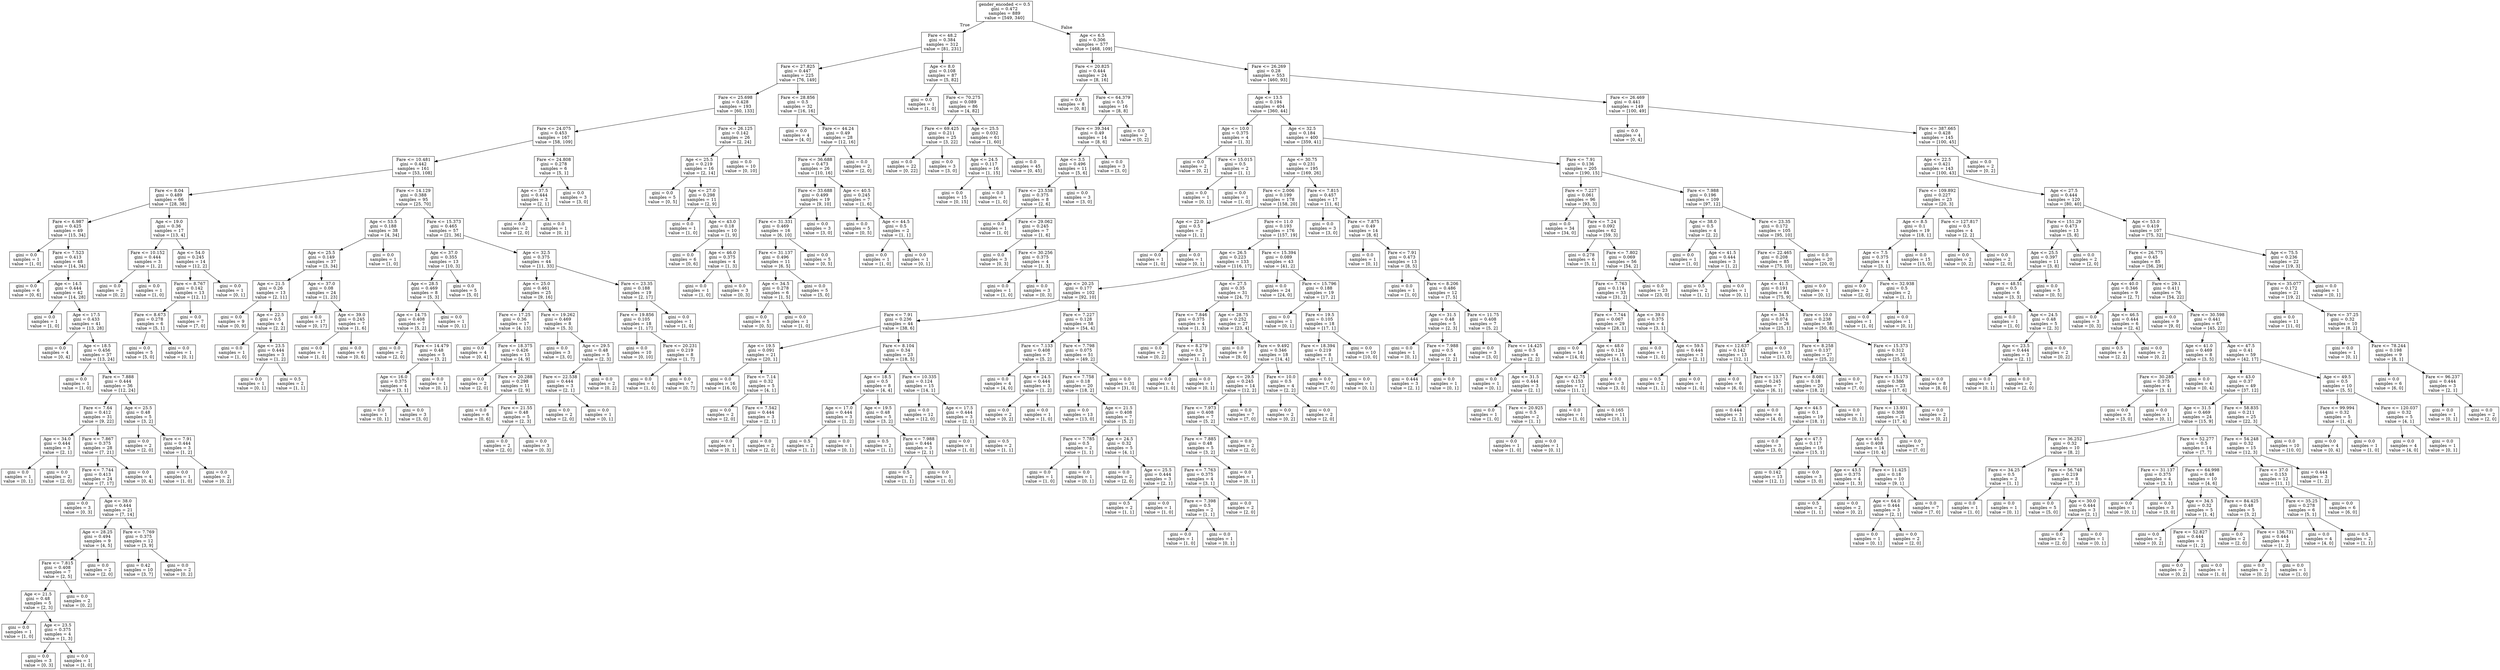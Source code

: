 digraph Tree {
node [shape=box] ;
0 [label="gender_encoded <= 0.5\ngini = 0.472\nsamples = 889\nvalue = [549, 340]"] ;
1 [label="Fare <= 48.2\ngini = 0.384\nsamples = 312\nvalue = [81, 231]"] ;
0 -> 1 [labeldistance=2.5, labelangle=45, headlabel="True"] ;
2 [label="Fare <= 27.825\ngini = 0.447\nsamples = 225\nvalue = [76, 149]"] ;
1 -> 2 ;
3 [label="Fare <= 25.698\ngini = 0.428\nsamples = 193\nvalue = [60, 133]"] ;
2 -> 3 ;
4 [label="Fare <= 24.075\ngini = 0.453\nsamples = 167\nvalue = [58, 109]"] ;
3 -> 4 ;
5 [label="Fare <= 10.481\ngini = 0.442\nsamples = 161\nvalue = [53, 108]"] ;
4 -> 5 ;
6 [label="Fare <= 8.04\ngini = 0.489\nsamples = 66\nvalue = [28, 38]"] ;
5 -> 6 ;
7 [label="Fare <= 6.987\ngini = 0.425\nsamples = 49\nvalue = [15, 34]"] ;
6 -> 7 ;
8 [label="gini = 0.0\nsamples = 1\nvalue = [1, 0]"] ;
7 -> 8 ;
9 [label="Fare <= 7.523\ngini = 0.413\nsamples = 48\nvalue = [14, 34]"] ;
7 -> 9 ;
10 [label="gini = 0.0\nsamples = 6\nvalue = [0, 6]"] ;
9 -> 10 ;
11 [label="Age <= 14.5\ngini = 0.444\nsamples = 42\nvalue = [14, 28]"] ;
9 -> 11 ;
12 [label="gini = 0.0\nsamples = 1\nvalue = [1, 0]"] ;
11 -> 12 ;
13 [label="Age <= 17.5\ngini = 0.433\nsamples = 41\nvalue = [13, 28]"] ;
11 -> 13 ;
14 [label="gini = 0.0\nsamples = 4\nvalue = [0, 4]"] ;
13 -> 14 ;
15 [label="Age <= 18.5\ngini = 0.456\nsamples = 37\nvalue = [13, 24]"] ;
13 -> 15 ;
16 [label="gini = 0.0\nsamples = 1\nvalue = [1, 0]"] ;
15 -> 16 ;
17 [label="Fare <= 7.888\ngini = 0.444\nsamples = 36\nvalue = [12, 24]"] ;
15 -> 17 ;
18 [label="Fare <= 7.64\ngini = 0.412\nsamples = 31\nvalue = [9, 22]"] ;
17 -> 18 ;
19 [label="Age <= 34.0\ngini = 0.444\nsamples = 3\nvalue = [2, 1]"] ;
18 -> 19 ;
20 [label="gini = 0.0\nsamples = 1\nvalue = [0, 1]"] ;
19 -> 20 ;
21 [label="gini = 0.0\nsamples = 2\nvalue = [2, 0]"] ;
19 -> 21 ;
22 [label="Fare <= 7.867\ngini = 0.375\nsamples = 28\nvalue = [7, 21]"] ;
18 -> 22 ;
23 [label="Fare <= 7.744\ngini = 0.413\nsamples = 24\nvalue = [7, 17]"] ;
22 -> 23 ;
24 [label="gini = 0.0\nsamples = 3\nvalue = [0, 3]"] ;
23 -> 24 ;
25 [label="Age <= 38.0\ngini = 0.444\nsamples = 21\nvalue = [7, 14]"] ;
23 -> 25 ;
26 [label="Age <= 28.25\ngini = 0.494\nsamples = 9\nvalue = [4, 5]"] ;
25 -> 26 ;
27 [label="Fare <= 7.815\ngini = 0.408\nsamples = 7\nvalue = [2, 5]"] ;
26 -> 27 ;
28 [label="Age <= 21.5\ngini = 0.48\nsamples = 5\nvalue = [2, 3]"] ;
27 -> 28 ;
29 [label="gini = 0.0\nsamples = 1\nvalue = [1, 0]"] ;
28 -> 29 ;
30 [label="Age <= 23.5\ngini = 0.375\nsamples = 4\nvalue = [1, 3]"] ;
28 -> 30 ;
31 [label="gini = 0.0\nsamples = 3\nvalue = [0, 3]"] ;
30 -> 31 ;
32 [label="gini = 0.0\nsamples = 1\nvalue = [1, 0]"] ;
30 -> 32 ;
33 [label="gini = 0.0\nsamples = 2\nvalue = [0, 2]"] ;
27 -> 33 ;
34 [label="gini = 0.0\nsamples = 2\nvalue = [2, 0]"] ;
26 -> 34 ;
35 [label="Fare <= 7.769\ngini = 0.375\nsamples = 12\nvalue = [3, 9]"] ;
25 -> 35 ;
36 [label="gini = 0.42\nsamples = 10\nvalue = [3, 7]"] ;
35 -> 36 ;
37 [label="gini = 0.0\nsamples = 2\nvalue = [0, 2]"] ;
35 -> 37 ;
38 [label="gini = 0.0\nsamples = 4\nvalue = [0, 4]"] ;
22 -> 38 ;
39 [label="Age <= 25.5\ngini = 0.48\nsamples = 5\nvalue = [3, 2]"] ;
17 -> 39 ;
40 [label="gini = 0.0\nsamples = 2\nvalue = [2, 0]"] ;
39 -> 40 ;
41 [label="Fare <= 7.91\ngini = 0.444\nsamples = 3\nvalue = [1, 2]"] ;
39 -> 41 ;
42 [label="gini = 0.0\nsamples = 1\nvalue = [1, 0]"] ;
41 -> 42 ;
43 [label="gini = 0.0\nsamples = 2\nvalue = [0, 2]"] ;
41 -> 43 ;
44 [label="Age <= 19.0\ngini = 0.36\nsamples = 17\nvalue = [13, 4]"] ;
6 -> 44 ;
45 [label="Fare <= 10.152\ngini = 0.444\nsamples = 3\nvalue = [1, 2]"] ;
44 -> 45 ;
46 [label="gini = 0.0\nsamples = 2\nvalue = [0, 2]"] ;
45 -> 46 ;
47 [label="gini = 0.0\nsamples = 1\nvalue = [1, 0]"] ;
45 -> 47 ;
48 [label="Age <= 54.0\ngini = 0.245\nsamples = 14\nvalue = [12, 2]"] ;
44 -> 48 ;
49 [label="Fare <= 8.767\ngini = 0.142\nsamples = 13\nvalue = [12, 1]"] ;
48 -> 49 ;
50 [label="Fare <= 8.673\ngini = 0.278\nsamples = 6\nvalue = [5, 1]"] ;
49 -> 50 ;
51 [label="gini = 0.0\nsamples = 5\nvalue = [5, 0]"] ;
50 -> 51 ;
52 [label="gini = 0.0\nsamples = 1\nvalue = [0, 1]"] ;
50 -> 52 ;
53 [label="gini = 0.0\nsamples = 7\nvalue = [7, 0]"] ;
49 -> 53 ;
54 [label="gini = 0.0\nsamples = 1\nvalue = [0, 1]"] ;
48 -> 54 ;
55 [label="Fare <= 14.129\ngini = 0.388\nsamples = 95\nvalue = [25, 70]"] ;
5 -> 55 ;
56 [label="Age <= 53.5\ngini = 0.188\nsamples = 38\nvalue = [4, 34]"] ;
55 -> 56 ;
57 [label="Age <= 25.5\ngini = 0.149\nsamples = 37\nvalue = [3, 34]"] ;
56 -> 57 ;
58 [label="Age <= 21.5\ngini = 0.26\nsamples = 13\nvalue = [2, 11]"] ;
57 -> 58 ;
59 [label="gini = 0.0\nsamples = 9\nvalue = [0, 9]"] ;
58 -> 59 ;
60 [label="Age <= 22.5\ngini = 0.5\nsamples = 4\nvalue = [2, 2]"] ;
58 -> 60 ;
61 [label="gini = 0.0\nsamples = 1\nvalue = [1, 0]"] ;
60 -> 61 ;
62 [label="Age <= 23.5\ngini = 0.444\nsamples = 3\nvalue = [1, 2]"] ;
60 -> 62 ;
63 [label="gini = 0.0\nsamples = 1\nvalue = [0, 1]"] ;
62 -> 63 ;
64 [label="gini = 0.5\nsamples = 2\nvalue = [1, 1]"] ;
62 -> 64 ;
65 [label="Age <= 37.0\ngini = 0.08\nsamples = 24\nvalue = [1, 23]"] ;
57 -> 65 ;
66 [label="gini = 0.0\nsamples = 17\nvalue = [0, 17]"] ;
65 -> 66 ;
67 [label="Age <= 39.0\ngini = 0.245\nsamples = 7\nvalue = [1, 6]"] ;
65 -> 67 ;
68 [label="gini = 0.0\nsamples = 1\nvalue = [1, 0]"] ;
67 -> 68 ;
69 [label="gini = 0.0\nsamples = 6\nvalue = [0, 6]"] ;
67 -> 69 ;
70 [label="gini = 0.0\nsamples = 1\nvalue = [1, 0]"] ;
56 -> 70 ;
71 [label="Fare <= 15.373\ngini = 0.465\nsamples = 57\nvalue = [21, 36]"] ;
55 -> 71 ;
72 [label="Age <= 37.0\ngini = 0.355\nsamples = 13\nvalue = [10, 3]"] ;
71 -> 72 ;
73 [label="Age <= 28.5\ngini = 0.469\nsamples = 8\nvalue = [5, 3]"] ;
72 -> 73 ;
74 [label="Age <= 14.75\ngini = 0.408\nsamples = 7\nvalue = [5, 2]"] ;
73 -> 74 ;
75 [label="gini = 0.0\nsamples = 2\nvalue = [2, 0]"] ;
74 -> 75 ;
76 [label="Fare <= 14.479\ngini = 0.48\nsamples = 5\nvalue = [3, 2]"] ;
74 -> 76 ;
77 [label="Age <= 16.0\ngini = 0.375\nsamples = 4\nvalue = [3, 1]"] ;
76 -> 77 ;
78 [label="gini = 0.0\nsamples = 1\nvalue = [0, 1]"] ;
77 -> 78 ;
79 [label="gini = 0.0\nsamples = 3\nvalue = [3, 0]"] ;
77 -> 79 ;
80 [label="gini = 0.0\nsamples = 1\nvalue = [0, 1]"] ;
76 -> 80 ;
81 [label="gini = 0.0\nsamples = 1\nvalue = [0, 1]"] ;
73 -> 81 ;
82 [label="gini = 0.0\nsamples = 5\nvalue = [5, 0]"] ;
72 -> 82 ;
83 [label="Age <= 32.5\ngini = 0.375\nsamples = 44\nvalue = [11, 33]"] ;
71 -> 83 ;
84 [label="Age <= 25.0\ngini = 0.461\nsamples = 25\nvalue = [9, 16]"] ;
83 -> 84 ;
85 [label="Fare <= 17.25\ngini = 0.36\nsamples = 17\nvalue = [4, 13]"] ;
84 -> 85 ;
86 [label="gini = 0.0\nsamples = 4\nvalue = [0, 4]"] ;
85 -> 86 ;
87 [label="Fare <= 18.375\ngini = 0.426\nsamples = 13\nvalue = [4, 9]"] ;
85 -> 87 ;
88 [label="gini = 0.0\nsamples = 2\nvalue = [2, 0]"] ;
87 -> 88 ;
89 [label="Fare <= 20.288\ngini = 0.298\nsamples = 11\nvalue = [2, 9]"] ;
87 -> 89 ;
90 [label="gini = 0.0\nsamples = 6\nvalue = [0, 6]"] ;
89 -> 90 ;
91 [label="Fare <= 21.55\ngini = 0.48\nsamples = 5\nvalue = [2, 3]"] ;
89 -> 91 ;
92 [label="gini = 0.0\nsamples = 2\nvalue = [2, 0]"] ;
91 -> 92 ;
93 [label="gini = 0.0\nsamples = 3\nvalue = [0, 3]"] ;
91 -> 93 ;
94 [label="Fare <= 19.262\ngini = 0.469\nsamples = 8\nvalue = [5, 3]"] ;
84 -> 94 ;
95 [label="gini = 0.0\nsamples = 3\nvalue = [3, 0]"] ;
94 -> 95 ;
96 [label="Age <= 29.5\ngini = 0.48\nsamples = 5\nvalue = [2, 3]"] ;
94 -> 96 ;
97 [label="Fare <= 22.538\ngini = 0.444\nsamples = 3\nvalue = [2, 1]"] ;
96 -> 97 ;
98 [label="gini = 0.0\nsamples = 2\nvalue = [2, 0]"] ;
97 -> 98 ;
99 [label="gini = 0.0\nsamples = 1\nvalue = [0, 1]"] ;
97 -> 99 ;
100 [label="gini = 0.0\nsamples = 2\nvalue = [0, 2]"] ;
96 -> 100 ;
101 [label="Fare <= 23.35\ngini = 0.188\nsamples = 19\nvalue = [2, 17]"] ;
83 -> 101 ;
102 [label="Fare <= 19.856\ngini = 0.105\nsamples = 18\nvalue = [1, 17]"] ;
101 -> 102 ;
103 [label="gini = 0.0\nsamples = 10\nvalue = [0, 10]"] ;
102 -> 103 ;
104 [label="Fare <= 20.231\ngini = 0.219\nsamples = 8\nvalue = [1, 7]"] ;
102 -> 104 ;
105 [label="gini = 0.0\nsamples = 1\nvalue = [1, 0]"] ;
104 -> 105 ;
106 [label="gini = 0.0\nsamples = 7\nvalue = [0, 7]"] ;
104 -> 106 ;
107 [label="gini = 0.0\nsamples = 1\nvalue = [1, 0]"] ;
101 -> 107 ;
108 [label="Fare <= 24.808\ngini = 0.278\nsamples = 6\nvalue = [5, 1]"] ;
4 -> 108 ;
109 [label="Age <= 37.5\ngini = 0.444\nsamples = 3\nvalue = [2, 1]"] ;
108 -> 109 ;
110 [label="gini = 0.0\nsamples = 2\nvalue = [2, 0]"] ;
109 -> 110 ;
111 [label="gini = 0.0\nsamples = 1\nvalue = [0, 1]"] ;
109 -> 111 ;
112 [label="gini = 0.0\nsamples = 3\nvalue = [3, 0]"] ;
108 -> 112 ;
113 [label="Fare <= 26.125\ngini = 0.142\nsamples = 26\nvalue = [2, 24]"] ;
3 -> 113 ;
114 [label="Age <= 25.5\ngini = 0.219\nsamples = 16\nvalue = [2, 14]"] ;
113 -> 114 ;
115 [label="gini = 0.0\nsamples = 5\nvalue = [0, 5]"] ;
114 -> 115 ;
116 [label="Age <= 27.0\ngini = 0.298\nsamples = 11\nvalue = [2, 9]"] ;
114 -> 116 ;
117 [label="gini = 0.0\nsamples = 1\nvalue = [1, 0]"] ;
116 -> 117 ;
118 [label="Age <= 43.0\ngini = 0.18\nsamples = 10\nvalue = [1, 9]"] ;
116 -> 118 ;
119 [label="gini = 0.0\nsamples = 6\nvalue = [0, 6]"] ;
118 -> 119 ;
120 [label="Age <= 46.0\ngini = 0.375\nsamples = 4\nvalue = [1, 3]"] ;
118 -> 120 ;
121 [label="gini = 0.0\nsamples = 1\nvalue = [1, 0]"] ;
120 -> 121 ;
122 [label="gini = 0.0\nsamples = 3\nvalue = [0, 3]"] ;
120 -> 122 ;
123 [label="gini = 0.0\nsamples = 10\nvalue = [0, 10]"] ;
113 -> 123 ;
124 [label="Fare <= 28.856\ngini = 0.5\nsamples = 32\nvalue = [16, 16]"] ;
2 -> 124 ;
125 [label="gini = 0.0\nsamples = 4\nvalue = [4, 0]"] ;
124 -> 125 ;
126 [label="Fare <= 44.24\ngini = 0.49\nsamples = 28\nvalue = [12, 16]"] ;
124 -> 126 ;
127 [label="Fare <= 36.688\ngini = 0.473\nsamples = 26\nvalue = [10, 16]"] ;
126 -> 127 ;
128 [label="Fare <= 33.688\ngini = 0.499\nsamples = 19\nvalue = [9, 10]"] ;
127 -> 128 ;
129 [label="Fare <= 31.331\ngini = 0.469\nsamples = 16\nvalue = [6, 10]"] ;
128 -> 129 ;
130 [label="Fare <= 31.137\ngini = 0.496\nsamples = 11\nvalue = [6, 5]"] ;
129 -> 130 ;
131 [label="Age <= 34.5\ngini = 0.278\nsamples = 6\nvalue = [1, 5]"] ;
130 -> 131 ;
132 [label="gini = 0.0\nsamples = 5\nvalue = [0, 5]"] ;
131 -> 132 ;
133 [label="gini = 0.0\nsamples = 1\nvalue = [1, 0]"] ;
131 -> 133 ;
134 [label="gini = 0.0\nsamples = 5\nvalue = [5, 0]"] ;
130 -> 134 ;
135 [label="gini = 0.0\nsamples = 5\nvalue = [0, 5]"] ;
129 -> 135 ;
136 [label="gini = 0.0\nsamples = 3\nvalue = [3, 0]"] ;
128 -> 136 ;
137 [label="Age <= 40.5\ngini = 0.245\nsamples = 7\nvalue = [1, 6]"] ;
127 -> 137 ;
138 [label="gini = 0.0\nsamples = 5\nvalue = [0, 5]"] ;
137 -> 138 ;
139 [label="Age <= 44.5\ngini = 0.5\nsamples = 2\nvalue = [1, 1]"] ;
137 -> 139 ;
140 [label="gini = 0.0\nsamples = 1\nvalue = [1, 0]"] ;
139 -> 140 ;
141 [label="gini = 0.0\nsamples = 1\nvalue = [0, 1]"] ;
139 -> 141 ;
142 [label="gini = 0.0\nsamples = 2\nvalue = [2, 0]"] ;
126 -> 142 ;
143 [label="Age <= 8.0\ngini = 0.108\nsamples = 87\nvalue = [5, 82]"] ;
1 -> 143 ;
144 [label="gini = 0.0\nsamples = 1\nvalue = [1, 0]"] ;
143 -> 144 ;
145 [label="Fare <= 70.275\ngini = 0.089\nsamples = 86\nvalue = [4, 82]"] ;
143 -> 145 ;
146 [label="Fare <= 69.425\ngini = 0.211\nsamples = 25\nvalue = [3, 22]"] ;
145 -> 146 ;
147 [label="gini = 0.0\nsamples = 22\nvalue = [0, 22]"] ;
146 -> 147 ;
148 [label="gini = 0.0\nsamples = 3\nvalue = [3, 0]"] ;
146 -> 148 ;
149 [label="Age <= 25.5\ngini = 0.032\nsamples = 61\nvalue = [1, 60]"] ;
145 -> 149 ;
150 [label="Age <= 24.5\ngini = 0.117\nsamples = 16\nvalue = [1, 15]"] ;
149 -> 150 ;
151 [label="gini = 0.0\nsamples = 15\nvalue = [0, 15]"] ;
150 -> 151 ;
152 [label="gini = 0.0\nsamples = 1\nvalue = [1, 0]"] ;
150 -> 152 ;
153 [label="gini = 0.0\nsamples = 45\nvalue = [0, 45]"] ;
149 -> 153 ;
154 [label="Age <= 6.5\ngini = 0.306\nsamples = 577\nvalue = [468, 109]"] ;
0 -> 154 [labeldistance=2.5, labelangle=-45, headlabel="False"] ;
155 [label="Fare <= 20.825\ngini = 0.444\nsamples = 24\nvalue = [8, 16]"] ;
154 -> 155 ;
156 [label="gini = 0.0\nsamples = 8\nvalue = [0, 8]"] ;
155 -> 156 ;
157 [label="Fare <= 64.379\ngini = 0.5\nsamples = 16\nvalue = [8, 8]"] ;
155 -> 157 ;
158 [label="Fare <= 39.344\ngini = 0.49\nsamples = 14\nvalue = [8, 6]"] ;
157 -> 158 ;
159 [label="Age <= 3.5\ngini = 0.496\nsamples = 11\nvalue = [5, 6]"] ;
158 -> 159 ;
160 [label="Fare <= 23.538\ngini = 0.375\nsamples = 8\nvalue = [2, 6]"] ;
159 -> 160 ;
161 [label="gini = 0.0\nsamples = 1\nvalue = [1, 0]"] ;
160 -> 161 ;
162 [label="Fare <= 29.062\ngini = 0.245\nsamples = 7\nvalue = [1, 6]"] ;
160 -> 162 ;
163 [label="gini = 0.0\nsamples = 3\nvalue = [0, 3]"] ;
162 -> 163 ;
164 [label="Fare <= 30.256\ngini = 0.375\nsamples = 4\nvalue = [1, 3]"] ;
162 -> 164 ;
165 [label="gini = 0.0\nsamples = 1\nvalue = [1, 0]"] ;
164 -> 165 ;
166 [label="gini = 0.0\nsamples = 3\nvalue = [0, 3]"] ;
164 -> 166 ;
167 [label="gini = 0.0\nsamples = 3\nvalue = [3, 0]"] ;
159 -> 167 ;
168 [label="gini = 0.0\nsamples = 3\nvalue = [3, 0]"] ;
158 -> 168 ;
169 [label="gini = 0.0\nsamples = 2\nvalue = [0, 2]"] ;
157 -> 169 ;
170 [label="Fare <= 26.269\ngini = 0.28\nsamples = 553\nvalue = [460, 93]"] ;
154 -> 170 ;
171 [label="Age <= 13.5\ngini = 0.194\nsamples = 404\nvalue = [360, 44]"] ;
170 -> 171 ;
172 [label="Age <= 10.0\ngini = 0.375\nsamples = 4\nvalue = [1, 3]"] ;
171 -> 172 ;
173 [label="gini = 0.0\nsamples = 2\nvalue = [0, 2]"] ;
172 -> 173 ;
174 [label="Fare <= 15.015\ngini = 0.5\nsamples = 2\nvalue = [1, 1]"] ;
172 -> 174 ;
175 [label="gini = 0.0\nsamples = 1\nvalue = [0, 1]"] ;
174 -> 175 ;
176 [label="gini = 0.0\nsamples = 1\nvalue = [1, 0]"] ;
174 -> 176 ;
177 [label="Age <= 32.5\ngini = 0.184\nsamples = 400\nvalue = [359, 41]"] ;
171 -> 177 ;
178 [label="Age <= 30.75\ngini = 0.231\nsamples = 195\nvalue = [169, 26]"] ;
177 -> 178 ;
179 [label="Fare <= 2.006\ngini = 0.199\nsamples = 178\nvalue = [158, 20]"] ;
178 -> 179 ;
180 [label="Age <= 22.0\ngini = 0.5\nsamples = 2\nvalue = [1, 1]"] ;
179 -> 180 ;
181 [label="gini = 0.0\nsamples = 1\nvalue = [1, 0]"] ;
180 -> 181 ;
182 [label="gini = 0.0\nsamples = 1\nvalue = [0, 1]"] ;
180 -> 182 ;
183 [label="Fare <= 11.0\ngini = 0.193\nsamples = 176\nvalue = [157, 19]"] ;
179 -> 183 ;
184 [label="Age <= 26.5\ngini = 0.223\nsamples = 133\nvalue = [116, 17]"] ;
183 -> 184 ;
185 [label="Age <= 20.25\ngini = 0.177\nsamples = 102\nvalue = [92, 10]"] ;
184 -> 185 ;
186 [label="Fare <= 7.91\ngini = 0.236\nsamples = 44\nvalue = [38, 6]"] ;
185 -> 186 ;
187 [label="Age <= 19.5\ngini = 0.091\nsamples = 21\nvalue = [20, 1]"] ;
186 -> 187 ;
188 [label="gini = 0.0\nsamples = 16\nvalue = [16, 0]"] ;
187 -> 188 ;
189 [label="Fare <= 7.14\ngini = 0.32\nsamples = 5\nvalue = [4, 1]"] ;
187 -> 189 ;
190 [label="gini = 0.0\nsamples = 2\nvalue = [2, 0]"] ;
189 -> 190 ;
191 [label="Fare <= 7.542\ngini = 0.444\nsamples = 3\nvalue = [2, 1]"] ;
189 -> 191 ;
192 [label="gini = 0.0\nsamples = 1\nvalue = [0, 1]"] ;
191 -> 192 ;
193 [label="gini = 0.0\nsamples = 2\nvalue = [2, 0]"] ;
191 -> 193 ;
194 [label="Fare <= 8.104\ngini = 0.34\nsamples = 23\nvalue = [18, 5]"] ;
186 -> 194 ;
195 [label="Age <= 18.5\ngini = 0.5\nsamples = 8\nvalue = [4, 4]"] ;
194 -> 195 ;
196 [label="Age <= 17.0\ngini = 0.444\nsamples = 3\nvalue = [1, 2]"] ;
195 -> 196 ;
197 [label="gini = 0.5\nsamples = 2\nvalue = [1, 1]"] ;
196 -> 197 ;
198 [label="gini = 0.0\nsamples = 1\nvalue = [0, 1]"] ;
196 -> 198 ;
199 [label="Age <= 19.5\ngini = 0.48\nsamples = 5\nvalue = [3, 2]"] ;
195 -> 199 ;
200 [label="gini = 0.5\nsamples = 2\nvalue = [1, 1]"] ;
199 -> 200 ;
201 [label="Fare <= 7.988\ngini = 0.444\nsamples = 3\nvalue = [2, 1]"] ;
199 -> 201 ;
202 [label="gini = 0.5\nsamples = 2\nvalue = [1, 1]"] ;
201 -> 202 ;
203 [label="gini = 0.0\nsamples = 1\nvalue = [1, 0]"] ;
201 -> 203 ;
204 [label="Fare <= 10.335\ngini = 0.124\nsamples = 15\nvalue = [14, 1]"] ;
194 -> 204 ;
205 [label="gini = 0.0\nsamples = 12\nvalue = [12, 0]"] ;
204 -> 205 ;
206 [label="Age <= 17.5\ngini = 0.444\nsamples = 3\nvalue = [2, 1]"] ;
204 -> 206 ;
207 [label="gini = 0.0\nsamples = 1\nvalue = [1, 0]"] ;
206 -> 207 ;
208 [label="gini = 0.5\nsamples = 2\nvalue = [1, 1]"] ;
206 -> 208 ;
209 [label="Fare <= 7.227\ngini = 0.128\nsamples = 58\nvalue = [54, 4]"] ;
185 -> 209 ;
210 [label="Fare <= 7.133\ngini = 0.408\nsamples = 7\nvalue = [5, 2]"] ;
209 -> 210 ;
211 [label="gini = 0.0\nsamples = 4\nvalue = [4, 0]"] ;
210 -> 211 ;
212 [label="Age <= 24.5\ngini = 0.444\nsamples = 3\nvalue = [1, 2]"] ;
210 -> 212 ;
213 [label="gini = 0.0\nsamples = 2\nvalue = [0, 2]"] ;
212 -> 213 ;
214 [label="gini = 0.0\nsamples = 1\nvalue = [1, 0]"] ;
212 -> 214 ;
215 [label="Fare <= 7.798\ngini = 0.075\nsamples = 51\nvalue = [49, 2]"] ;
209 -> 215 ;
216 [label="Fare <= 7.758\ngini = 0.18\nsamples = 20\nvalue = [18, 2]"] ;
215 -> 216 ;
217 [label="gini = 0.0\nsamples = 13\nvalue = [13, 0]"] ;
216 -> 217 ;
218 [label="Age <= 21.5\ngini = 0.408\nsamples = 7\nvalue = [5, 2]"] ;
216 -> 218 ;
219 [label="Fare <= 7.785\ngini = 0.5\nsamples = 2\nvalue = [1, 1]"] ;
218 -> 219 ;
220 [label="gini = 0.0\nsamples = 1\nvalue = [1, 0]"] ;
219 -> 220 ;
221 [label="gini = 0.0\nsamples = 1\nvalue = [0, 1]"] ;
219 -> 221 ;
222 [label="Age <= 24.5\ngini = 0.32\nsamples = 5\nvalue = [4, 1]"] ;
218 -> 222 ;
223 [label="gini = 0.0\nsamples = 2\nvalue = [2, 0]"] ;
222 -> 223 ;
224 [label="Age <= 25.5\ngini = 0.444\nsamples = 3\nvalue = [2, 1]"] ;
222 -> 224 ;
225 [label="gini = 0.5\nsamples = 2\nvalue = [1, 1]"] ;
224 -> 225 ;
226 [label="gini = 0.0\nsamples = 1\nvalue = [1, 0]"] ;
224 -> 226 ;
227 [label="gini = 0.0\nsamples = 31\nvalue = [31, 0]"] ;
215 -> 227 ;
228 [label="Age <= 27.5\ngini = 0.35\nsamples = 31\nvalue = [24, 7]"] ;
184 -> 228 ;
229 [label="Fare <= 7.846\ngini = 0.375\nsamples = 4\nvalue = [1, 3]"] ;
228 -> 229 ;
230 [label="gini = 0.0\nsamples = 2\nvalue = [0, 2]"] ;
229 -> 230 ;
231 [label="Fare <= 8.279\ngini = 0.5\nsamples = 2\nvalue = [1, 1]"] ;
229 -> 231 ;
232 [label="gini = 0.0\nsamples = 1\nvalue = [1, 0]"] ;
231 -> 232 ;
233 [label="gini = 0.0\nsamples = 1\nvalue = [0, 1]"] ;
231 -> 233 ;
234 [label="Age <= 28.75\ngini = 0.252\nsamples = 27\nvalue = [23, 4]"] ;
228 -> 234 ;
235 [label="gini = 0.0\nsamples = 9\nvalue = [9, 0]"] ;
234 -> 235 ;
236 [label="Fare <= 9.492\ngini = 0.346\nsamples = 18\nvalue = [14, 4]"] ;
234 -> 236 ;
237 [label="Age <= 29.5\ngini = 0.245\nsamples = 14\nvalue = [12, 2]"] ;
236 -> 237 ;
238 [label="Fare <= 7.973\ngini = 0.408\nsamples = 7\nvalue = [5, 2]"] ;
237 -> 238 ;
239 [label="Fare <= 7.885\ngini = 0.48\nsamples = 5\nvalue = [3, 2]"] ;
238 -> 239 ;
240 [label="Fare <= 7.763\ngini = 0.375\nsamples = 4\nvalue = [3, 1]"] ;
239 -> 240 ;
241 [label="Fare <= 7.398\ngini = 0.5\nsamples = 2\nvalue = [1, 1]"] ;
240 -> 241 ;
242 [label="gini = 0.0\nsamples = 1\nvalue = [1, 0]"] ;
241 -> 242 ;
243 [label="gini = 0.0\nsamples = 1\nvalue = [0, 1]"] ;
241 -> 243 ;
244 [label="gini = 0.0\nsamples = 2\nvalue = [2, 0]"] ;
240 -> 244 ;
245 [label="gini = 0.0\nsamples = 1\nvalue = [0, 1]"] ;
239 -> 245 ;
246 [label="gini = 0.0\nsamples = 2\nvalue = [2, 0]"] ;
238 -> 246 ;
247 [label="gini = 0.0\nsamples = 7\nvalue = [7, 0]"] ;
237 -> 247 ;
248 [label="Fare <= 10.0\ngini = 0.5\nsamples = 4\nvalue = [2, 2]"] ;
236 -> 248 ;
249 [label="gini = 0.0\nsamples = 2\nvalue = [0, 2]"] ;
248 -> 249 ;
250 [label="gini = 0.0\nsamples = 2\nvalue = [2, 0]"] ;
248 -> 250 ;
251 [label="Fare <= 15.394\ngini = 0.089\nsamples = 43\nvalue = [41, 2]"] ;
183 -> 251 ;
252 [label="gini = 0.0\nsamples = 24\nvalue = [24, 0]"] ;
251 -> 252 ;
253 [label="Fare <= 15.796\ngini = 0.188\nsamples = 19\nvalue = [17, 2]"] ;
251 -> 253 ;
254 [label="gini = 0.0\nsamples = 1\nvalue = [0, 1]"] ;
253 -> 254 ;
255 [label="Fare <= 19.5\ngini = 0.105\nsamples = 18\nvalue = [17, 1]"] ;
253 -> 255 ;
256 [label="Fare <= 18.394\ngini = 0.219\nsamples = 8\nvalue = [7, 1]"] ;
255 -> 256 ;
257 [label="gini = 0.0\nsamples = 7\nvalue = [7, 0]"] ;
256 -> 257 ;
258 [label="gini = 0.0\nsamples = 1\nvalue = [0, 1]"] ;
256 -> 258 ;
259 [label="gini = 0.0\nsamples = 10\nvalue = [10, 0]"] ;
255 -> 259 ;
260 [label="Fare <= 7.815\ngini = 0.457\nsamples = 17\nvalue = [11, 6]"] ;
178 -> 260 ;
261 [label="gini = 0.0\nsamples = 3\nvalue = [3, 0]"] ;
260 -> 261 ;
262 [label="Fare <= 7.875\ngini = 0.49\nsamples = 14\nvalue = [8, 6]"] ;
260 -> 262 ;
263 [label="gini = 0.0\nsamples = 1\nvalue = [0, 1]"] ;
262 -> 263 ;
264 [label="Fare <= 7.91\ngini = 0.473\nsamples = 13\nvalue = [8, 5]"] ;
262 -> 264 ;
265 [label="gini = 0.0\nsamples = 1\nvalue = [1, 0]"] ;
264 -> 265 ;
266 [label="Fare <= 8.206\ngini = 0.486\nsamples = 12\nvalue = [7, 5]"] ;
264 -> 266 ;
267 [label="Age <= 31.5\ngini = 0.48\nsamples = 5\nvalue = [2, 3]"] ;
266 -> 267 ;
268 [label="gini = 0.0\nsamples = 1\nvalue = [0, 1]"] ;
267 -> 268 ;
269 [label="Fare <= 7.988\ngini = 0.5\nsamples = 4\nvalue = [2, 2]"] ;
267 -> 269 ;
270 [label="gini = 0.444\nsamples = 3\nvalue = [2, 1]"] ;
269 -> 270 ;
271 [label="gini = 0.0\nsamples = 1\nvalue = [0, 1]"] ;
269 -> 271 ;
272 [label="Fare <= 11.75\ngini = 0.408\nsamples = 7\nvalue = [5, 2]"] ;
266 -> 272 ;
273 [label="gini = 0.0\nsamples = 3\nvalue = [3, 0]"] ;
272 -> 273 ;
274 [label="Fare <= 14.425\ngini = 0.5\nsamples = 4\nvalue = [2, 2]"] ;
272 -> 274 ;
275 [label="gini = 0.0\nsamples = 1\nvalue = [0, 1]"] ;
274 -> 275 ;
276 [label="Age <= 31.5\ngini = 0.444\nsamples = 3\nvalue = [2, 1]"] ;
274 -> 276 ;
277 [label="gini = 0.0\nsamples = 1\nvalue = [1, 0]"] ;
276 -> 277 ;
278 [label="Fare <= 20.925\ngini = 0.5\nsamples = 2\nvalue = [1, 1]"] ;
276 -> 278 ;
279 [label="gini = 0.0\nsamples = 1\nvalue = [1, 0]"] ;
278 -> 279 ;
280 [label="gini = 0.0\nsamples = 1\nvalue = [0, 1]"] ;
278 -> 280 ;
281 [label="Fare <= 7.91\ngini = 0.136\nsamples = 205\nvalue = [190, 15]"] ;
177 -> 281 ;
282 [label="Fare <= 7.227\ngini = 0.061\nsamples = 96\nvalue = [93, 3]"] ;
281 -> 282 ;
283 [label="gini = 0.0\nsamples = 34\nvalue = [34, 0]"] ;
282 -> 283 ;
284 [label="Fare <= 7.24\ngini = 0.092\nsamples = 62\nvalue = [59, 3]"] ;
282 -> 284 ;
285 [label="gini = 0.278\nsamples = 6\nvalue = [5, 1]"] ;
284 -> 285 ;
286 [label="Fare <= 7.802\ngini = 0.069\nsamples = 56\nvalue = [54, 2]"] ;
284 -> 286 ;
287 [label="Fare <= 7.763\ngini = 0.114\nsamples = 33\nvalue = [31, 2]"] ;
286 -> 287 ;
288 [label="Fare <= 7.744\ngini = 0.067\nsamples = 29\nvalue = [28, 1]"] ;
287 -> 288 ;
289 [label="gini = 0.0\nsamples = 14\nvalue = [14, 0]"] ;
288 -> 289 ;
290 [label="Age <= 48.0\ngini = 0.124\nsamples = 15\nvalue = [14, 1]"] ;
288 -> 290 ;
291 [label="Age <= 42.75\ngini = 0.153\nsamples = 12\nvalue = [11, 1]"] ;
290 -> 291 ;
292 [label="gini = 0.0\nsamples = 1\nvalue = [1, 0]"] ;
291 -> 292 ;
293 [label="gini = 0.165\nsamples = 11\nvalue = [10, 1]"] ;
291 -> 293 ;
294 [label="gini = 0.0\nsamples = 3\nvalue = [3, 0]"] ;
290 -> 294 ;
295 [label="Age <= 39.0\ngini = 0.375\nsamples = 4\nvalue = [3, 1]"] ;
287 -> 295 ;
296 [label="gini = 0.0\nsamples = 1\nvalue = [1, 0]"] ;
295 -> 296 ;
297 [label="Age <= 59.5\ngini = 0.444\nsamples = 3\nvalue = [2, 1]"] ;
295 -> 297 ;
298 [label="gini = 0.5\nsamples = 2\nvalue = [1, 1]"] ;
297 -> 298 ;
299 [label="gini = 0.0\nsamples = 1\nvalue = [1, 0]"] ;
297 -> 299 ;
300 [label="gini = 0.0\nsamples = 23\nvalue = [23, 0]"] ;
286 -> 300 ;
301 [label="Fare <= 7.988\ngini = 0.196\nsamples = 109\nvalue = [97, 12]"] ;
281 -> 301 ;
302 [label="Age <= 38.0\ngini = 0.5\nsamples = 4\nvalue = [2, 2]"] ;
301 -> 302 ;
303 [label="gini = 0.0\nsamples = 1\nvalue = [1, 0]"] ;
302 -> 303 ;
304 [label="Age <= 41.5\ngini = 0.444\nsamples = 3\nvalue = [1, 2]"] ;
302 -> 304 ;
305 [label="gini = 0.5\nsamples = 2\nvalue = [1, 1]"] ;
304 -> 305 ;
306 [label="gini = 0.0\nsamples = 1\nvalue = [0, 1]"] ;
304 -> 306 ;
307 [label="Fare <= 23.35\ngini = 0.172\nsamples = 105\nvalue = [95, 10]"] ;
301 -> 307 ;
308 [label="Fare <= 22.465\ngini = 0.208\nsamples = 85\nvalue = [75, 10]"] ;
307 -> 308 ;
309 [label="Age <= 41.5\ngini = 0.191\nsamples = 84\nvalue = [75, 9]"] ;
308 -> 309 ;
310 [label="Age <= 34.5\ngini = 0.074\nsamples = 26\nvalue = [25, 1]"] ;
309 -> 310 ;
311 [label="Fare <= 12.637\ngini = 0.142\nsamples = 13\nvalue = [12, 1]"] ;
310 -> 311 ;
312 [label="gini = 0.0\nsamples = 6\nvalue = [6, 0]"] ;
311 -> 312 ;
313 [label="Fare <= 13.7\ngini = 0.245\nsamples = 7\nvalue = [6, 1]"] ;
311 -> 313 ;
314 [label="gini = 0.444\nsamples = 3\nvalue = [2, 1]"] ;
313 -> 314 ;
315 [label="gini = 0.0\nsamples = 4\nvalue = [4, 0]"] ;
313 -> 315 ;
316 [label="gini = 0.0\nsamples = 13\nvalue = [13, 0]"] ;
310 -> 316 ;
317 [label="Fare <= 10.0\ngini = 0.238\nsamples = 58\nvalue = [50, 8]"] ;
309 -> 317 ;
318 [label="Fare <= 8.258\ngini = 0.137\nsamples = 27\nvalue = [25, 2]"] ;
317 -> 318 ;
319 [label="Fare <= 8.081\ngini = 0.18\nsamples = 20\nvalue = [18, 2]"] ;
318 -> 319 ;
320 [label="Age <= 44.5\ngini = 0.1\nsamples = 19\nvalue = [18, 1]"] ;
319 -> 320 ;
321 [label="gini = 0.0\nsamples = 3\nvalue = [3, 0]"] ;
320 -> 321 ;
322 [label="Age <= 47.5\ngini = 0.117\nsamples = 16\nvalue = [15, 1]"] ;
320 -> 322 ;
323 [label="gini = 0.142\nsamples = 13\nvalue = [12, 1]"] ;
322 -> 323 ;
324 [label="gini = 0.0\nsamples = 3\nvalue = [3, 0]"] ;
322 -> 324 ;
325 [label="gini = 0.0\nsamples = 1\nvalue = [0, 1]"] ;
319 -> 325 ;
326 [label="gini = 0.0\nsamples = 7\nvalue = [7, 0]"] ;
318 -> 326 ;
327 [label="Fare <= 15.373\ngini = 0.312\nsamples = 31\nvalue = [25, 6]"] ;
317 -> 327 ;
328 [label="Fare <= 15.173\ngini = 0.386\nsamples = 23\nvalue = [17, 6]"] ;
327 -> 328 ;
329 [label="Fare <= 13.931\ngini = 0.308\nsamples = 21\nvalue = [17, 4]"] ;
328 -> 329 ;
330 [label="Age <= 46.5\ngini = 0.408\nsamples = 14\nvalue = [10, 4]"] ;
329 -> 330 ;
331 [label="Age <= 43.5\ngini = 0.375\nsamples = 4\nvalue = [1, 3]"] ;
330 -> 331 ;
332 [label="gini = 0.5\nsamples = 2\nvalue = [1, 1]"] ;
331 -> 332 ;
333 [label="gini = 0.0\nsamples = 2\nvalue = [0, 2]"] ;
331 -> 333 ;
334 [label="Fare <= 11.425\ngini = 0.18\nsamples = 10\nvalue = [9, 1]"] ;
330 -> 334 ;
335 [label="Age <= 64.0\ngini = 0.444\nsamples = 3\nvalue = [2, 1]"] ;
334 -> 335 ;
336 [label="gini = 0.0\nsamples = 1\nvalue = [0, 1]"] ;
335 -> 336 ;
337 [label="gini = 0.0\nsamples = 2\nvalue = [2, 0]"] ;
335 -> 337 ;
338 [label="gini = 0.0\nsamples = 7\nvalue = [7, 0]"] ;
334 -> 338 ;
339 [label="gini = 0.0\nsamples = 7\nvalue = [7, 0]"] ;
329 -> 339 ;
340 [label="gini = 0.0\nsamples = 2\nvalue = [0, 2]"] ;
328 -> 340 ;
341 [label="gini = 0.0\nsamples = 8\nvalue = [8, 0]"] ;
327 -> 341 ;
342 [label="gini = 0.0\nsamples = 1\nvalue = [0, 1]"] ;
308 -> 342 ;
343 [label="gini = 0.0\nsamples = 20\nvalue = [20, 0]"] ;
307 -> 343 ;
344 [label="Fare <= 26.469\ngini = 0.441\nsamples = 149\nvalue = [100, 49]"] ;
170 -> 344 ;
345 [label="gini = 0.0\nsamples = 4\nvalue = [0, 4]"] ;
344 -> 345 ;
346 [label="Fare <= 387.665\ngini = 0.428\nsamples = 145\nvalue = [100, 45]"] ;
344 -> 346 ;
347 [label="Age <= 22.5\ngini = 0.421\nsamples = 143\nvalue = [100, 43]"] ;
346 -> 347 ;
348 [label="Fare <= 109.892\ngini = 0.227\nsamples = 23\nvalue = [20, 3]"] ;
347 -> 348 ;
349 [label="Age <= 8.5\ngini = 0.1\nsamples = 19\nvalue = [18, 1]"] ;
348 -> 349 ;
350 [label="Age <= 7.5\ngini = 0.375\nsamples = 4\nvalue = [3, 1]"] ;
349 -> 350 ;
351 [label="gini = 0.0\nsamples = 2\nvalue = [2, 0]"] ;
350 -> 351 ;
352 [label="Fare <= 32.938\ngini = 0.5\nsamples = 2\nvalue = [1, 1]"] ;
350 -> 352 ;
353 [label="gini = 0.0\nsamples = 1\nvalue = [1, 0]"] ;
352 -> 353 ;
354 [label="gini = 0.0\nsamples = 1\nvalue = [0, 1]"] ;
352 -> 354 ;
355 [label="gini = 0.0\nsamples = 15\nvalue = [15, 0]"] ;
349 -> 355 ;
356 [label="Fare <= 127.817\ngini = 0.5\nsamples = 4\nvalue = [2, 2]"] ;
348 -> 356 ;
357 [label="gini = 0.0\nsamples = 2\nvalue = [0, 2]"] ;
356 -> 357 ;
358 [label="gini = 0.0\nsamples = 2\nvalue = [2, 0]"] ;
356 -> 358 ;
359 [label="Age <= 27.5\ngini = 0.444\nsamples = 120\nvalue = [80, 40]"] ;
347 -> 359 ;
360 [label="Fare <= 151.29\ngini = 0.473\nsamples = 13\nvalue = [5, 8]"] ;
359 -> 360 ;
361 [label="Age <= 25.5\ngini = 0.397\nsamples = 11\nvalue = [3, 8]"] ;
360 -> 361 ;
362 [label="Fare <= 48.51\ngini = 0.5\nsamples = 6\nvalue = [3, 3]"] ;
361 -> 362 ;
363 [label="gini = 0.0\nsamples = 1\nvalue = [1, 0]"] ;
362 -> 363 ;
364 [label="Age <= 24.5\ngini = 0.48\nsamples = 5\nvalue = [2, 3]"] ;
362 -> 364 ;
365 [label="Age <= 23.5\ngini = 0.444\nsamples = 3\nvalue = [2, 1]"] ;
364 -> 365 ;
366 [label="gini = 0.0\nsamples = 1\nvalue = [0, 1]"] ;
365 -> 366 ;
367 [label="gini = 0.0\nsamples = 2\nvalue = [2, 0]"] ;
365 -> 367 ;
368 [label="gini = 0.0\nsamples = 2\nvalue = [0, 2]"] ;
364 -> 368 ;
369 [label="gini = 0.0\nsamples = 5\nvalue = [0, 5]"] ;
361 -> 369 ;
370 [label="gini = 0.0\nsamples = 2\nvalue = [2, 0]"] ;
360 -> 370 ;
371 [label="Age <= 53.0\ngini = 0.419\nsamples = 107\nvalue = [75, 32]"] ;
359 -> 371 ;
372 [label="Fare <= 26.775\ngini = 0.45\nsamples = 85\nvalue = [56, 29]"] ;
371 -> 372 ;
373 [label="Age <= 40.0\ngini = 0.346\nsamples = 9\nvalue = [2, 7]"] ;
372 -> 373 ;
374 [label="gini = 0.0\nsamples = 3\nvalue = [0, 3]"] ;
373 -> 374 ;
375 [label="Age <= 46.5\ngini = 0.444\nsamples = 6\nvalue = [2, 4]"] ;
373 -> 375 ;
376 [label="gini = 0.5\nsamples = 4\nvalue = [2, 2]"] ;
375 -> 376 ;
377 [label="gini = 0.0\nsamples = 2\nvalue = [0, 2]"] ;
375 -> 377 ;
378 [label="Fare <= 29.1\ngini = 0.411\nsamples = 76\nvalue = [54, 22]"] ;
372 -> 378 ;
379 [label="gini = 0.0\nsamples = 9\nvalue = [9, 0]"] ;
378 -> 379 ;
380 [label="Fare <= 30.598\ngini = 0.441\nsamples = 67\nvalue = [45, 22]"] ;
378 -> 380 ;
381 [label="Age <= 41.0\ngini = 0.469\nsamples = 8\nvalue = [3, 5]"] ;
380 -> 381 ;
382 [label="Fare <= 30.285\ngini = 0.375\nsamples = 4\nvalue = [3, 1]"] ;
381 -> 382 ;
383 [label="gini = 0.0\nsamples = 3\nvalue = [3, 0]"] ;
382 -> 383 ;
384 [label="gini = 0.0\nsamples = 1\nvalue = [0, 1]"] ;
382 -> 384 ;
385 [label="gini = 0.0\nsamples = 4\nvalue = [0, 4]"] ;
381 -> 385 ;
386 [label="Age <= 47.5\ngini = 0.41\nsamples = 59\nvalue = [42, 17]"] ;
380 -> 386 ;
387 [label="Age <= 43.0\ngini = 0.37\nsamples = 49\nvalue = [37, 12]"] ;
386 -> 387 ;
388 [label="Age <= 31.5\ngini = 0.469\nsamples = 24\nvalue = [15, 9]"] ;
387 -> 388 ;
389 [label="Fare <= 36.252\ngini = 0.32\nsamples = 10\nvalue = [8, 2]"] ;
388 -> 389 ;
390 [label="Fare <= 34.25\ngini = 0.5\nsamples = 2\nvalue = [1, 1]"] ;
389 -> 390 ;
391 [label="gini = 0.0\nsamples = 1\nvalue = [1, 0]"] ;
390 -> 391 ;
392 [label="gini = 0.0\nsamples = 1\nvalue = [0, 1]"] ;
390 -> 392 ;
393 [label="Fare <= 56.748\ngini = 0.219\nsamples = 8\nvalue = [7, 1]"] ;
389 -> 393 ;
394 [label="gini = 0.0\nsamples = 5\nvalue = [5, 0]"] ;
393 -> 394 ;
395 [label="Age <= 30.0\ngini = 0.444\nsamples = 3\nvalue = [2, 1]"] ;
393 -> 395 ;
396 [label="gini = 0.0\nsamples = 2\nvalue = [2, 0]"] ;
395 -> 396 ;
397 [label="gini = 0.0\nsamples = 1\nvalue = [0, 1]"] ;
395 -> 397 ;
398 [label="Fare <= 52.277\ngini = 0.5\nsamples = 14\nvalue = [7, 7]"] ;
388 -> 398 ;
399 [label="Fare <= 31.137\ngini = 0.375\nsamples = 4\nvalue = [3, 1]"] ;
398 -> 399 ;
400 [label="gini = 0.0\nsamples = 1\nvalue = [0, 1]"] ;
399 -> 400 ;
401 [label="gini = 0.0\nsamples = 3\nvalue = [3, 0]"] ;
399 -> 401 ;
402 [label="Fare <= 64.998\ngini = 0.48\nsamples = 10\nvalue = [4, 6]"] ;
398 -> 402 ;
403 [label="Age <= 34.5\ngini = 0.32\nsamples = 5\nvalue = [1, 4]"] ;
402 -> 403 ;
404 [label="gini = 0.0\nsamples = 2\nvalue = [0, 2]"] ;
403 -> 404 ;
405 [label="Fare <= 52.827\ngini = 0.444\nsamples = 3\nvalue = [1, 2]"] ;
403 -> 405 ;
406 [label="gini = 0.0\nsamples = 2\nvalue = [0, 2]"] ;
405 -> 406 ;
407 [label="gini = 0.0\nsamples = 1\nvalue = [1, 0]"] ;
405 -> 407 ;
408 [label="Fare <= 84.425\ngini = 0.48\nsamples = 5\nvalue = [3, 2]"] ;
402 -> 408 ;
409 [label="gini = 0.0\nsamples = 2\nvalue = [2, 0]"] ;
408 -> 409 ;
410 [label="Fare <= 136.731\ngini = 0.444\nsamples = 3\nvalue = [1, 2]"] ;
408 -> 410 ;
411 [label="gini = 0.0\nsamples = 2\nvalue = [0, 2]"] ;
410 -> 411 ;
412 [label="gini = 0.0\nsamples = 1\nvalue = [1, 0]"] ;
410 -> 412 ;
413 [label="Fare <= 58.835\ngini = 0.211\nsamples = 25\nvalue = [22, 3]"] ;
387 -> 413 ;
414 [label="Fare <= 54.248\ngini = 0.32\nsamples = 15\nvalue = [12, 3]"] ;
413 -> 414 ;
415 [label="Fare <= 37.0\ngini = 0.153\nsamples = 12\nvalue = [11, 1]"] ;
414 -> 415 ;
416 [label="Fare <= 35.25\ngini = 0.278\nsamples = 6\nvalue = [5, 1]"] ;
415 -> 416 ;
417 [label="gini = 0.0\nsamples = 4\nvalue = [4, 0]"] ;
416 -> 417 ;
418 [label="gini = 0.5\nsamples = 2\nvalue = [1, 1]"] ;
416 -> 418 ;
419 [label="gini = 0.0\nsamples = 6\nvalue = [6, 0]"] ;
415 -> 419 ;
420 [label="gini = 0.444\nsamples = 3\nvalue = [1, 2]"] ;
414 -> 420 ;
421 [label="gini = 0.0\nsamples = 10\nvalue = [10, 0]"] ;
413 -> 421 ;
422 [label="Age <= 49.5\ngini = 0.5\nsamples = 10\nvalue = [5, 5]"] ;
386 -> 422 ;
423 [label="Fare <= 99.994\ngini = 0.32\nsamples = 5\nvalue = [1, 4]"] ;
422 -> 423 ;
424 [label="gini = 0.0\nsamples = 4\nvalue = [0, 4]"] ;
423 -> 424 ;
425 [label="gini = 0.0\nsamples = 1\nvalue = [1, 0]"] ;
423 -> 425 ;
426 [label="Fare <= 120.037\ngini = 0.32\nsamples = 5\nvalue = [4, 1]"] ;
422 -> 426 ;
427 [label="gini = 0.0\nsamples = 4\nvalue = [4, 0]"] ;
426 -> 427 ;
428 [label="gini = 0.0\nsamples = 1\nvalue = [0, 1]"] ;
426 -> 428 ;
429 [label="Age <= 75.5\ngini = 0.236\nsamples = 22\nvalue = [19, 3]"] ;
371 -> 429 ;
430 [label="Fare <= 35.077\ngini = 0.172\nsamples = 21\nvalue = [19, 2]"] ;
429 -> 430 ;
431 [label="gini = 0.0\nsamples = 11\nvalue = [11, 0]"] ;
430 -> 431 ;
432 [label="Fare <= 37.25\ngini = 0.32\nsamples = 10\nvalue = [8, 2]"] ;
430 -> 432 ;
433 [label="gini = 0.0\nsamples = 1\nvalue = [0, 1]"] ;
432 -> 433 ;
434 [label="Fare <= 78.244\ngini = 0.198\nsamples = 9\nvalue = [8, 1]"] ;
432 -> 434 ;
435 [label="gini = 0.0\nsamples = 6\nvalue = [6, 0]"] ;
434 -> 435 ;
436 [label="Fare <= 96.237\ngini = 0.444\nsamples = 3\nvalue = [2, 1]"] ;
434 -> 436 ;
437 [label="gini = 0.0\nsamples = 1\nvalue = [0, 1]"] ;
436 -> 437 ;
438 [label="gini = 0.0\nsamples = 2\nvalue = [2, 0]"] ;
436 -> 438 ;
439 [label="gini = 0.0\nsamples = 1\nvalue = [0, 1]"] ;
429 -> 439 ;
440 [label="gini = 0.0\nsamples = 2\nvalue = [0, 2]"] ;
346 -> 440 ;
}